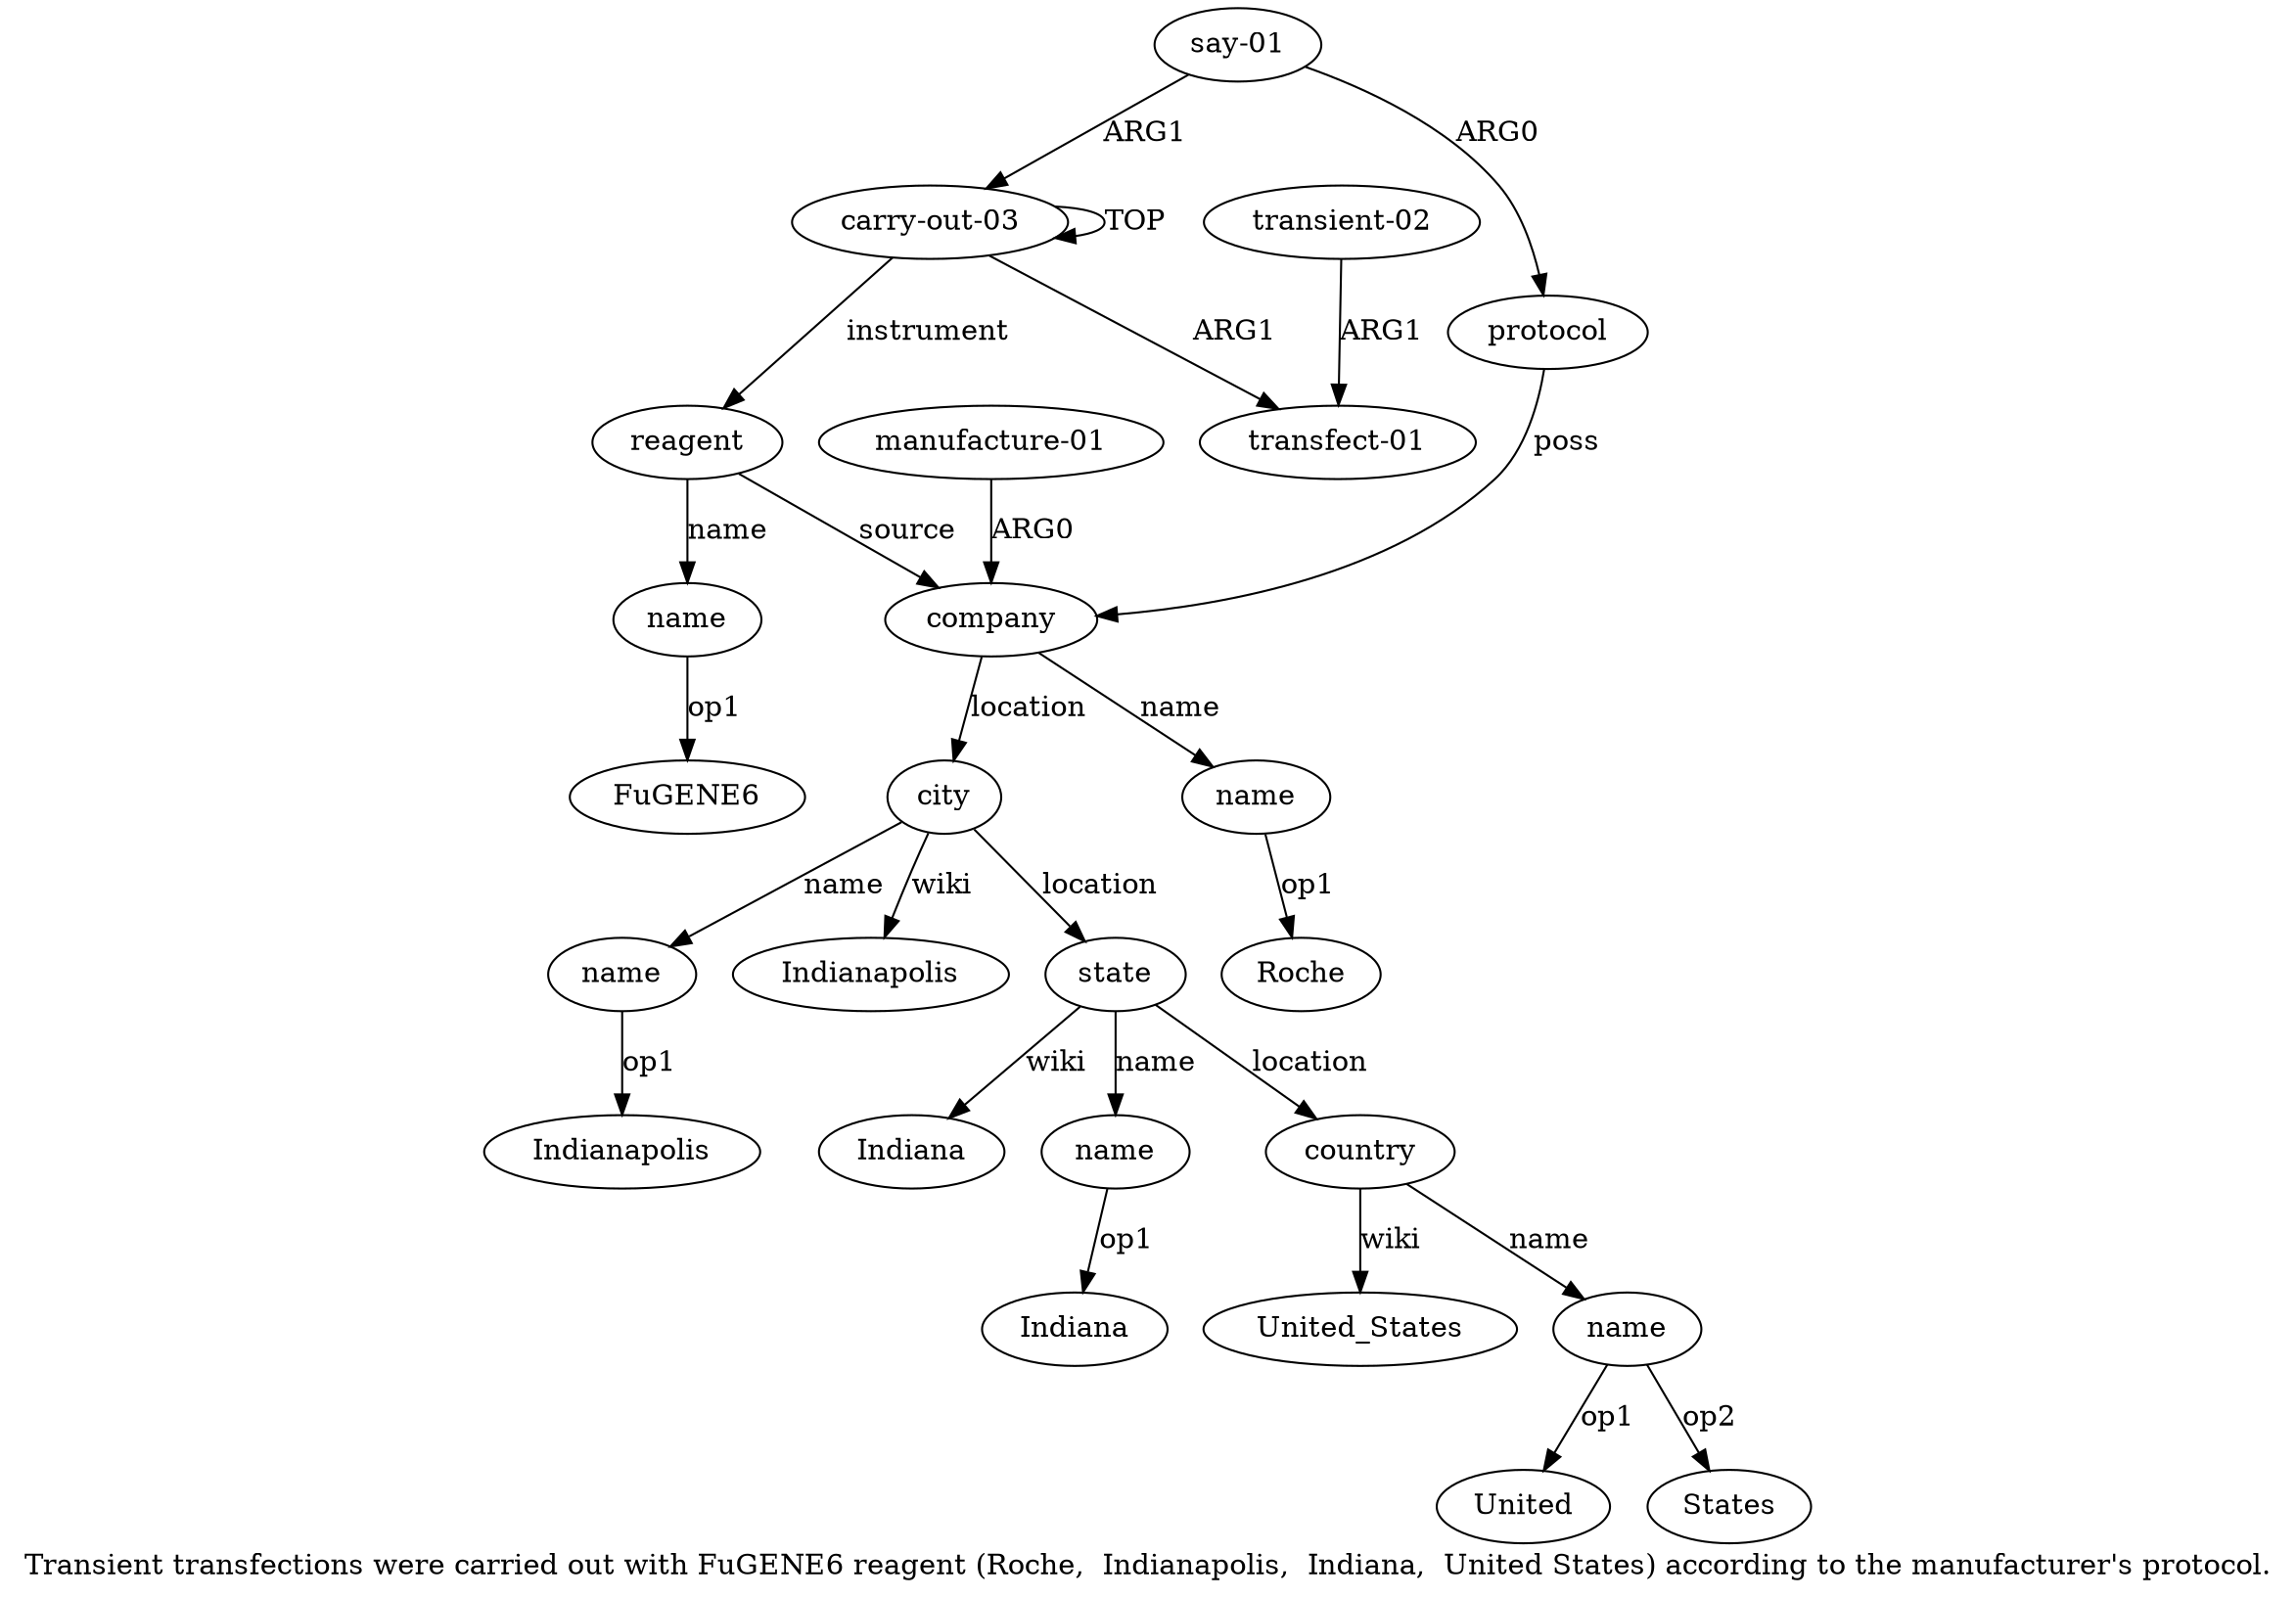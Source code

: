 digraph  {
	graph [label="Transient transfections were carried out with FuGENE6 reagent (Roche,  Indianapolis,  Indiana,  United States) according to the \
manufacturer's protocol."];
	node [label="\N"];
	"a12 Indiana"	 [color=black,
		gold_ind=-1,
		gold_label=Indiana,
		label=Indiana,
		test_ind=-1,
		test_label=Indiana];
	"a8 Roche"	 [color=black,
		gold_ind=-1,
		gold_label=Roche,
		label=Roche,
		test_ind=-1,
		test_label=Roche];
	"a14 United"	 [color=black,
		gold_ind=-1,
		gold_label=United,
		label=United,
		test_ind=-1,
		test_label=United];
	a15	 [color=black,
		gold_ind=15,
		gold_label="manufacture-01",
		label="manufacture-01",
		test_ind=15,
		test_label="manufacture-01"];
	a7	 [color=black,
		gold_ind=7,
		gold_label=company,
		label=company,
		test_ind=7,
		test_label=company];
	a15 -> a7 [key=0,
	color=black,
	gold_label=ARG0,
	label=ARG0,
	test_label=ARG0];
a14 [color=black,
	gold_ind=14,
	gold_label=name,
	label=name,
	test_ind=14,
	test_label=name];
a14 -> "a14 United" [key=0,
color=black,
gold_label=op1,
label=op1,
test_label=op1];
"a14 States" [color=black,
gold_ind=-1,
gold_label=States,
label=States,
test_ind=-1,
test_label=States];
a14 -> "a14 States" [key=0,
color=black,
gold_label=op2,
label=op2,
test_label=op2];
a11 [color=black,
gold_ind=11,
gold_label=state,
label=state,
test_ind=11,
test_label=state];
a13 [color=black,
gold_ind=13,
gold_label=country,
label=country,
test_ind=13,
test_label=country];
a11 -> a13 [key=0,
color=black,
gold_label=location,
label=location,
test_label=location];
a12 [color=black,
gold_ind=12,
gold_label=name,
label=name,
test_ind=12,
test_label=name];
a11 -> a12 [key=0,
color=black,
gold_label=name,
label=name,
test_label=name];
"a11 Indiana" [color=black,
gold_ind=-1,
gold_label=Indiana,
label=Indiana,
test_ind=-1,
test_label=Indiana];
a11 -> "a11 Indiana" [key=0,
color=black,
gold_label=wiki,
label=wiki,
test_label=wiki];
a10 [color=black,
gold_ind=10,
gold_label=name,
label=name,
test_ind=10,
test_label=name];
"a10 Indianapolis" [color=black,
gold_ind=-1,
gold_label=Indianapolis,
label=Indianapolis,
test_ind=-1,
test_label=Indianapolis];
a10 -> "a10 Indianapolis" [key=0,
color=black,
gold_label=op1,
label=op1,
test_label=op1];
a13 -> a14 [key=0,
color=black,
gold_label=name,
label=name,
test_label=name];
"a13 United_States" [color=black,
gold_ind=-1,
gold_label=United_States,
label=United_States,
test_ind=-1,
test_label=United_States];
a13 -> "a13 United_States" [key=0,
color=black,
gold_label=wiki,
label=wiki,
test_label=wiki];
a12 -> "a12 Indiana" [key=0,
color=black,
gold_label=op1,
label=op1,
test_label=op1];
"a9 Indianapolis" [color=black,
gold_ind=-1,
gold_label=Indianapolis,
label=Indianapolis,
test_ind=-1,
test_label=Indianapolis];
a1 [color=black,
gold_ind=1,
gold_label="transfect-01",
label="transfect-01",
test_ind=1,
test_label="transfect-01"];
a0 [color=black,
gold_ind=0,
gold_label="carry-out-03",
label="carry-out-03",
test_ind=0,
test_label="carry-out-03"];
a0 -> a1 [key=0,
color=black,
gold_label=ARG1,
label=ARG1,
test_label=ARG1];
a0 -> a0 [key=0,
color=black,
gold_label=TOP,
label=TOP,
test_label=TOP];
a5 [color=black,
gold_ind=5,
gold_label=reagent,
label=reagent,
test_ind=5,
test_label=reagent];
a0 -> a5 [key=0,
color=black,
gold_label=instrument,
label=instrument,
test_label=instrument];
a3 [color=black,
gold_ind=3,
gold_label="say-01",
label="say-01",
test_ind=3,
test_label="say-01"];
a3 -> a0 [key=0,
color=black,
gold_label=ARG1,
label=ARG1,
test_label=ARG1];
a4 [color=black,
gold_ind=4,
gold_label=protocol,
label=protocol,
test_ind=4,
test_label=protocol];
a3 -> a4 [key=0,
color=black,
gold_label=ARG0,
label=ARG0,
test_label=ARG0];
a2 [color=black,
gold_ind=2,
gold_label="transient-02",
label="transient-02",
test_ind=2,
test_label="transient-02"];
a2 -> a1 [key=0,
color=black,
gold_label=ARG1,
label=ARG1,
test_label=ARG1];
a5 -> a7 [key=0,
color=black,
gold_label=source,
label=source,
test_label=source];
a6 [color=black,
gold_ind=6,
gold_label=name,
label=name,
test_ind=6,
test_label=name];
a5 -> a6 [key=0,
color=black,
gold_label=name,
label=name,
test_label=name];
a4 -> a7 [key=0,
color=black,
gold_label=poss,
label=poss,
test_label=poss];
a9 [color=black,
gold_ind=9,
gold_label=city,
label=city,
test_ind=9,
test_label=city];
a7 -> a9 [key=0,
color=black,
gold_label=location,
label=location,
test_label=location];
a8 [color=black,
gold_ind=8,
gold_label=name,
label=name,
test_ind=8,
test_label=name];
a7 -> a8 [key=0,
color=black,
gold_label=name,
label=name,
test_label=name];
"a6 FuGENE6" [color=black,
gold_ind=-1,
gold_label=FuGENE6,
label=FuGENE6,
test_ind=-1,
test_label=FuGENE6];
a6 -> "a6 FuGENE6" [key=0,
color=black,
gold_label=op1,
label=op1,
test_label=op1];
a9 -> a11 [key=0,
color=black,
gold_label=location,
label=location,
test_label=location];
a9 -> a10 [key=0,
color=black,
gold_label=name,
label=name,
test_label=name];
a9 -> "a9 Indianapolis" [key=0,
color=black,
gold_label=wiki,
label=wiki,
test_label=wiki];
a8 -> "a8 Roche" [key=0,
color=black,
gold_label=op1,
label=op1,
test_label=op1];
}

